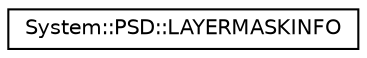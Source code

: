 digraph G
{
  edge [fontname="Helvetica",fontsize="10",labelfontname="Helvetica",labelfontsize="10"];
  node [fontname="Helvetica",fontsize="10",shape=record];
  rankdir="LR";
  Node1 [label="System::PSD::LAYERMASKINFO",height=0.2,width=0.4,color="black", fillcolor="white", style="filled",URL="$struct_system_1_1_p_s_d_1_1_l_a_y_e_r_m_a_s_k_i_n_f_o.html"];
}
